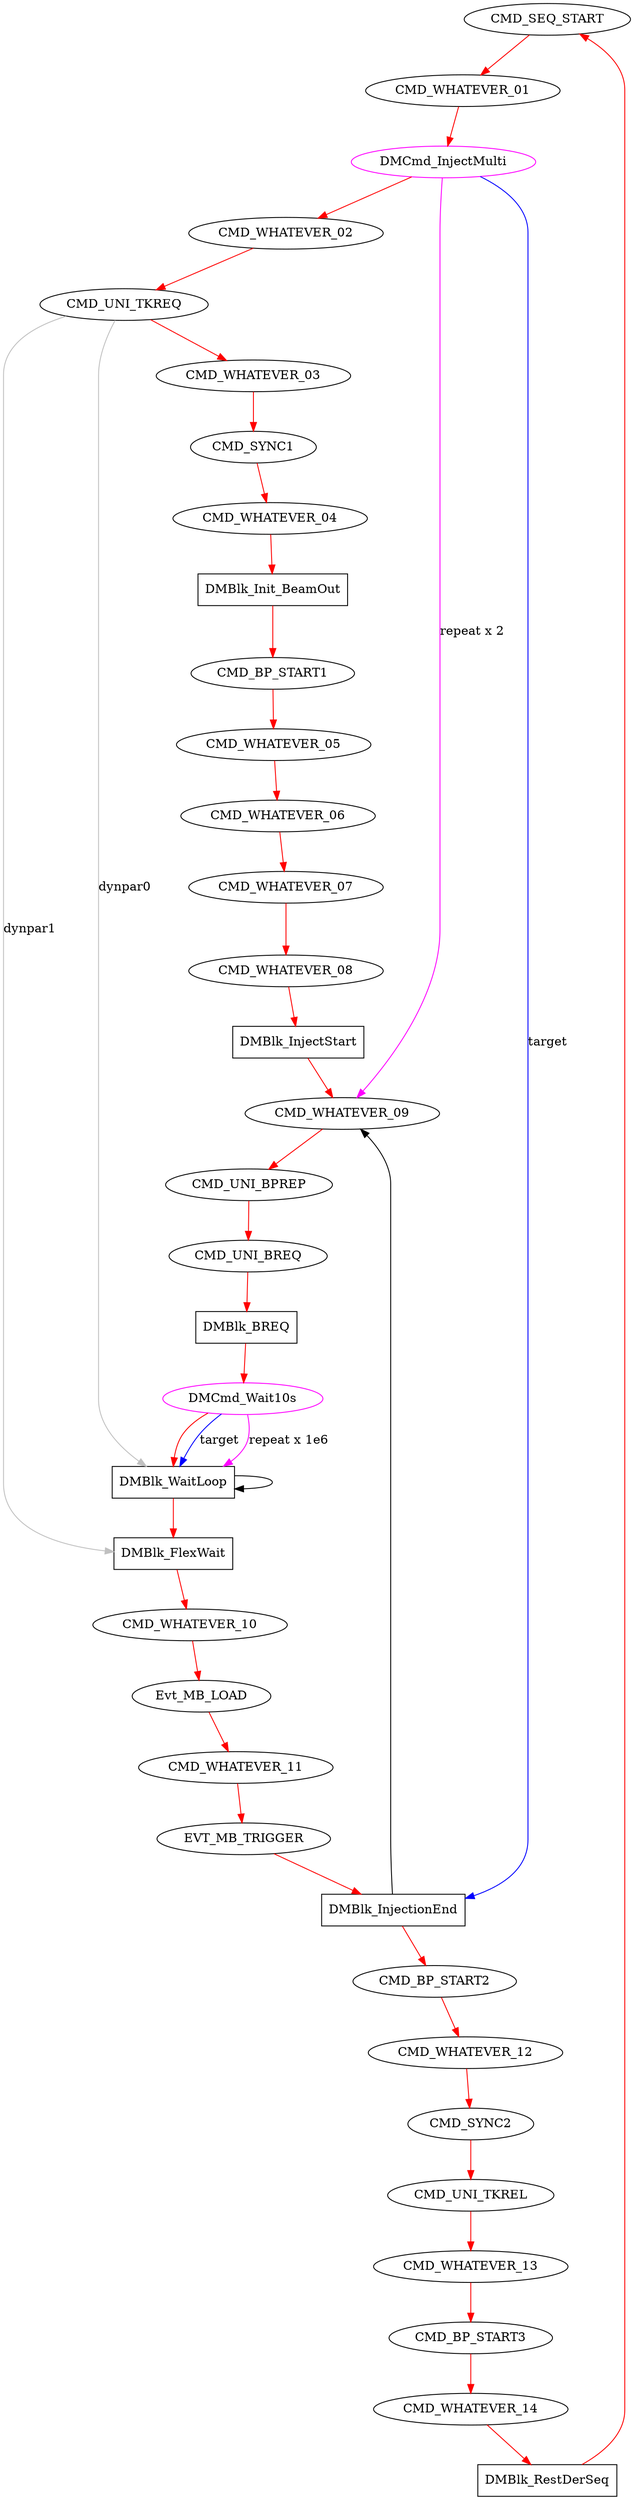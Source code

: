 digraph g {
name="UniPZv01";

graph [rankdir=TB, nodesep=0.6, mindist=0.6, ranksep=0.6, overlap=false]
node  [type="tmsg",   shape="rectangle", style="filled", fillcolor="white", color="black", cpu="3"]
edge  [type="defdst", color="red"]

CMD_SEQ_START       [type="tmsg",      pattern="UNIPZ_GATEWAY", patentry="true",   toffs=         0, id="0x112cfaa000000001", par="0x123", shape="oval"]; 
CMD_WHATEVER_01     [type="tmsg",      pattern="UNIPZ_GATEWAY",                    toffs=       100, id="0x112cfaa000000002", par="0x456", shape="oval"];
DMCmd_InjectMulti   [type="flow",      pattern="UNIPZ_GATEWAY",                    toffs=       300, vabs="true", tValid=0, qty=3, color="magenta",     shape="oval"]; 
CMD_WHATEVER_02     [type="tmsg",      pattern="UNIPZ_GATEWAY",                    toffs=       400, id="0x112cfaa000000003", par="0x456", shape="oval"];
CMD_UNI_TKREQ       [type="tmsg",      pattern="UNIPZ_GATEWAY",                    toffs=       500, id="0x112c15e000000006", par="0x0",   shape="oval"];
CMD_WHATEVER_03     [type="tmsg",      pattern="UNIPZ_GATEWAY",                    toffs=      1000, id="0x112cfaa000000004", par="0x456", shape="oval"];
CMD_SYNC1           [type="tmsg",      pattern="UNIPZ_GATEWAY",                    toffs=  28000000, id="0x112cfaa000000005", par="0x456", shape="oval"];
CMD_WHATEVER_04     [type="tmsg",      pattern="UNIPZ_GATEWAY",                    toffs=  30000000, id="0x112cfaa000000006", par="0x456", shape="oval"];
DMBlk_Init_BeamOut  [type="block",     pattern="UNIPZ_GATEWAY",                  tperiod= 214000500];                                  

CMD_BP_START1       [type="tmsg",      pattern="UNIPZ_GATEWAY",                    toffs=         0, id="0x112cfaa000000007", par="0x456", shape="oval"];
CMD_WHATEVER_05     [type="tmsg",      pattern="UNIPZ_GATEWAY",                    toffs=  28000000, id="0x112cfaa000000008", par="0x456", shape="oval"];
CMD_WHATEVER_06     [type="tmsg",      pattern="UNIPZ_GATEWAY",                    toffs=  30000000, id="0x112cfaa000000009", par="0x456", shape="oval"];
CMD_WHATEVER_07     [type="tmsg",      pattern="UNIPZ_GATEWAY",                    toffs=  58000000, id="0x112cfaa000000010", par="0x456", shape="oval"];
CMD_WHATEVER_08     [type="tmsg",      pattern="UNIPZ_GATEWAY",                    toffs=  70000000, id="0x112cfaa000000011", par="0x456", shape="oval"];
DMBlk_InjectStart   [type="block",     pattern="UNIPZ_GATEWAY",                  tperiod=  75000000];                                   

CMD_WHATEVER_09     [type="tmsg",      pattern="UNIPZ_GATEWAY",                    toffs=         0, id="0x112cfaa000000012", par="0x456", shape="oval"];
CMD_UNI_BPREP       [type="tmsg",      pattern="UNIPZ_GATEWAY",                    toffs=  29000000, id="0x112c161000000006", par="0x456", shape="oval"];
CMD_UNI_BREQ        [type="tmsg",      pattern="UNIPZ_GATEWAY",                    toffs= 130000000, id="0x112c160000000006", par="0x456", shape="oval"];
DMBlk_BREQ          [type="block",     pattern="UNIPZ_GATEWAY",                  tperiod= 130001000];                                 
DMCmd_Wait10s       [type="flow",      pattern="UNIPZ_GATEWAY",                    toffs=         0, vabs="true", tValid=0, qty=1000000, color="magenta", shape="oval"]; 
DMBlk_WaitLoop      [type="block",     pattern="UNIPZ_GATEWAY",                  tperiod=     10000, qil="1", qhi="1", qlo="1"];     
DMBlk_FlexWait      [type="block",     pattern="UNIPZ_GATEWAY",                  tperiod=     71111, qil="1", qhi="1", qlo="1"];     
CMD_WHATEVER_10     [type="tmsg",      pattern="UNIPZ_GATEWAY",                    toffs=         0, id="0x112cfaa000000013", par="0x456", shape="oval"]; 
Evt_MB_LOAD         [type="tmsg",      pattern="UNIPZ_GATEWAY",                    toffs=   6500000, id="0x112c027000000014", par="0x456", shape="oval"]; 
CMD_WHATEVER_11     [type="tmsg",      pattern="UNIPZ_GATEWAY",                    toffs=   7000000, id="0x112cfaa000000015", par="0x456", shape="oval"];
EVT_MB_TRIGGER      [type="tmsg",      pattern="UNIPZ_GATEWAY",                    toffs=   8500000, id="0x112c028000000016", par="0x456", shape="oval"]; 
DMBlk_InjectionEnd  [type="blockalign",pattern="UNIPZ_GATEWAY",                  tperiod=  26000000, qil="1", qhi="1", qlo="1"];                          

CMD_BP_START2       [type="tmsg",      pattern="UNIPZ_GATEWAY",                    toffs=       500, id="0x112cfaa000000017", par="0x456", shape="oval"]; 
CMD_WHATEVER_12     [type="tmsg",      pattern="UNIPZ_GATEWAY",                    toffs=      1000, id="0x112cfaa000000018", par="0x456", shape="oval"];
CMD_SYNC2           [type="tmsg",      pattern="UNIPZ_GATEWAY",                    toffs=  28000000, id="0x112cfaa00000001d", par="0x456", shape="oval"]; 
CMD_UNI_TKREL       [type="tmsg",      pattern="UNIPZ_GATEWAY",                    toffs=  30000000, id="0x112c15f000000006", par="0x456", shape="oval"]; 
CMD_WHATEVER_13     [type="tmsg",      pattern="UNIPZ_GATEWAY",                    toffs= 200000000, id="0x112cfaa000000021", par="0x456", shape="oval"];
CMD_BP_START3       [type="tmsg",      pattern="UNIPZ_GATEWAY",                    toffs= 500000000, id="0x112cfaa000000022", par="0x456", shape="oval"]; 
CMD_WHATEVER_14     [type="tmsg",      pattern="UNIPZ_GATEWAY",                    toffs= 500000100, id="0x112cfaa000000023", par="0x456", shape="oval"];
DMBlk_RestDerSeq    [type="block",     pattern="UNIPZ_GATEWAY", patexit="true", tperiod=  550000000, qil="1", qhi="1", qlo="1"];                          

CMD_SEQ_START -> CMD_WHATEVER_01 -> DMCmd_InjectMulti -> CMD_WHATEVER_02 -> CMD_UNI_TKREQ -> CMD_WHATEVER_03 -> CMD_SYNC1 -> CMD_WHATEVER_04 -> DMBlk_Init_BeamOut -> CMD_BP_START1;

CMD_BP_START1 -> CMD_WHATEVER_05 -> CMD_WHATEVER_06 -> CMD_WHATEVER_07 -> CMD_WHATEVER_08 -> DMBlk_InjectStart -> CMD_WHATEVER_09;

DMCmd_InjectMulti  -> DMBlk_InjectionEnd [type="target",  color="blue",    label="target"];
DMCmd_InjectMulti  -> CMD_WHATEVER_09     [type="flowdst", color="magenta", label="repeat x 2"];

CMD_UNI_TKREQ  -> DMBlk_WaitLoop      [type="dynpar0", color="grey", label="dynpar0"];  
CMD_UNI_TKREQ  -> DMBlk_FlexWait      [type="dynpar1", color="grey", label="dynpar1"];  

DMCmd_Wait10s  -> DMBlk_WaitLoop [type="target",  color="blue",    label="target"];
DMCmd_Wait10s  -> DMBlk_WaitLoop [type="flowdst", color="magenta", label="repeat x 1e6"];

CMD_WHATEVER_09 -> CMD_UNI_BPREP -> CMD_UNI_BREQ  -> DMBlk_BREQ -> DMCmd_Wait10s -> DMBlk_WaitLoop -> DMBlk_FlexWait;

DMBlk_WaitLoop -> DMBlk_WaitLoop [type="altdst", color="black"];

DMBlk_FlexWait -> CMD_WHATEVER_10 -> Evt_MB_LOAD -> CMD_WHATEVER_11 -> EVT_MB_TRIGGER -> DMBlk_InjectionEnd;

DMBlk_InjectionEnd -> CMD_WHATEVER_09 [type="altdst", color="black"];


DMBlk_InjectionEnd -> CMD_BP_START2 -> CMD_WHATEVER_12 -> CMD_SYNC2 -> CMD_UNI_TKREL -> CMD_WHATEVER_13 -> CMD_BP_START3 -> CMD_WHATEVER_14 -> DMBlk_RestDerSeq -> CMD_SEQ_START;

}

